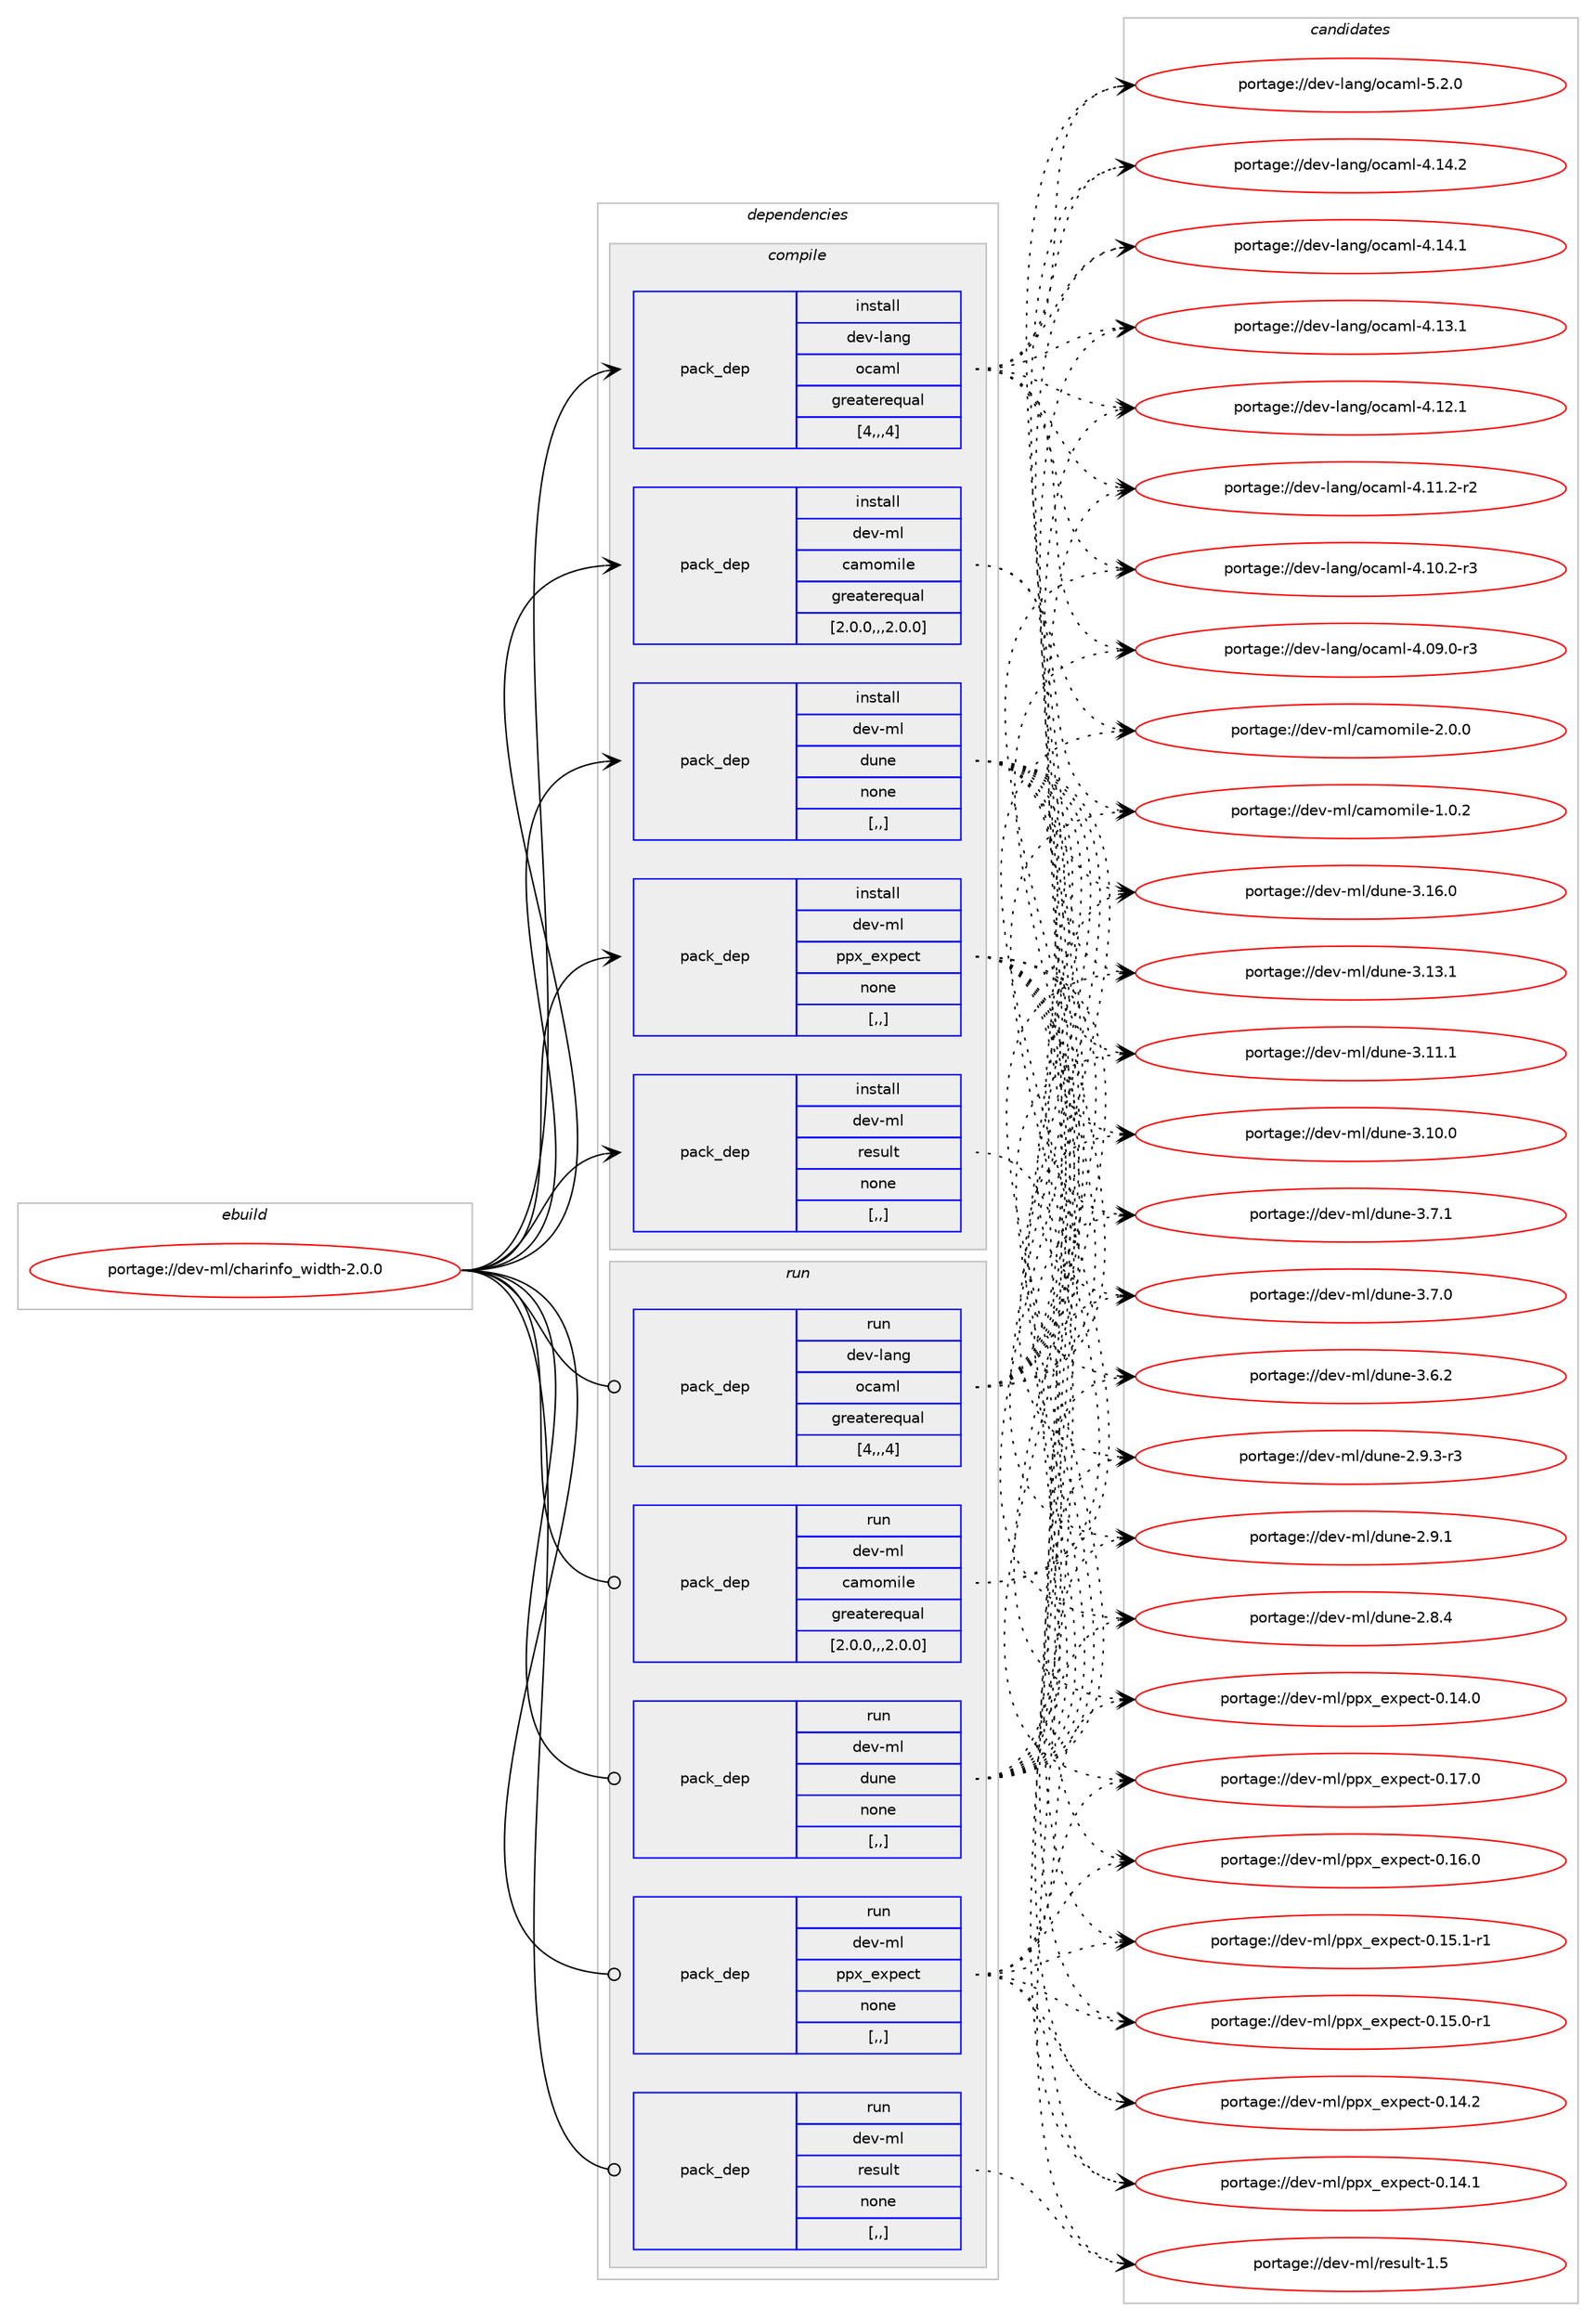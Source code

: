 digraph prolog {

# *************
# Graph options
# *************

newrank=true;
concentrate=true;
compound=true;
graph [rankdir=LR,fontname=Helvetica,fontsize=10,ranksep=1.5];#, ranksep=2.5, nodesep=0.2];
edge  [arrowhead=vee];
node  [fontname=Helvetica,fontsize=10];

# **********
# The ebuild
# **********

subgraph cluster_leftcol {
color=gray;
label=<<i>ebuild</i>>;
id [label="portage://dev-ml/charinfo_width-2.0.0", color=red, width=4, href="../dev-ml/charinfo_width-2.0.0.svg"];
}

# ****************
# The dependencies
# ****************

subgraph cluster_midcol {
color=gray;
label=<<i>dependencies</i>>;
subgraph cluster_compile {
fillcolor="#eeeeee";
style=filled;
label=<<i>compile</i>>;
subgraph pack87675 {
dependency118160 [label=<<TABLE BORDER="0" CELLBORDER="1" CELLSPACING="0" CELLPADDING="4" WIDTH="220"><TR><TD ROWSPAN="6" CELLPADDING="30">pack_dep</TD></TR><TR><TD WIDTH="110">install</TD></TR><TR><TD>dev-lang</TD></TR><TR><TD>ocaml</TD></TR><TR><TD>greaterequal</TD></TR><TR><TD>[4,,,4]</TD></TR></TABLE>>, shape=none, color=blue];
}
id:e -> dependency118160:w [weight=20,style="solid",arrowhead="vee"];
subgraph pack87676 {
dependency118161 [label=<<TABLE BORDER="0" CELLBORDER="1" CELLSPACING="0" CELLPADDING="4" WIDTH="220"><TR><TD ROWSPAN="6" CELLPADDING="30">pack_dep</TD></TR><TR><TD WIDTH="110">install</TD></TR><TR><TD>dev-ml</TD></TR><TR><TD>camomile</TD></TR><TR><TD>greaterequal</TD></TR><TR><TD>[2.0.0,,,2.0.0]</TD></TR></TABLE>>, shape=none, color=blue];
}
id:e -> dependency118161:w [weight=20,style="solid",arrowhead="vee"];
subgraph pack87677 {
dependency118162 [label=<<TABLE BORDER="0" CELLBORDER="1" CELLSPACING="0" CELLPADDING="4" WIDTH="220"><TR><TD ROWSPAN="6" CELLPADDING="30">pack_dep</TD></TR><TR><TD WIDTH="110">install</TD></TR><TR><TD>dev-ml</TD></TR><TR><TD>dune</TD></TR><TR><TD>none</TD></TR><TR><TD>[,,]</TD></TR></TABLE>>, shape=none, color=blue];
}
id:e -> dependency118162:w [weight=20,style="solid",arrowhead="vee"];
subgraph pack87678 {
dependency118163 [label=<<TABLE BORDER="0" CELLBORDER="1" CELLSPACING="0" CELLPADDING="4" WIDTH="220"><TR><TD ROWSPAN="6" CELLPADDING="30">pack_dep</TD></TR><TR><TD WIDTH="110">install</TD></TR><TR><TD>dev-ml</TD></TR><TR><TD>ppx_expect</TD></TR><TR><TD>none</TD></TR><TR><TD>[,,]</TD></TR></TABLE>>, shape=none, color=blue];
}
id:e -> dependency118163:w [weight=20,style="solid",arrowhead="vee"];
subgraph pack87679 {
dependency118164 [label=<<TABLE BORDER="0" CELLBORDER="1" CELLSPACING="0" CELLPADDING="4" WIDTH="220"><TR><TD ROWSPAN="6" CELLPADDING="30">pack_dep</TD></TR><TR><TD WIDTH="110">install</TD></TR><TR><TD>dev-ml</TD></TR><TR><TD>result</TD></TR><TR><TD>none</TD></TR><TR><TD>[,,]</TD></TR></TABLE>>, shape=none, color=blue];
}
id:e -> dependency118164:w [weight=20,style="solid",arrowhead="vee"];
}
subgraph cluster_compileandrun {
fillcolor="#eeeeee";
style=filled;
label=<<i>compile and run</i>>;
}
subgraph cluster_run {
fillcolor="#eeeeee";
style=filled;
label=<<i>run</i>>;
subgraph pack87680 {
dependency118165 [label=<<TABLE BORDER="0" CELLBORDER="1" CELLSPACING="0" CELLPADDING="4" WIDTH="220"><TR><TD ROWSPAN="6" CELLPADDING="30">pack_dep</TD></TR><TR><TD WIDTH="110">run</TD></TR><TR><TD>dev-lang</TD></TR><TR><TD>ocaml</TD></TR><TR><TD>greaterequal</TD></TR><TR><TD>[4,,,4]</TD></TR></TABLE>>, shape=none, color=blue];
}
id:e -> dependency118165:w [weight=20,style="solid",arrowhead="odot"];
subgraph pack87681 {
dependency118166 [label=<<TABLE BORDER="0" CELLBORDER="1" CELLSPACING="0" CELLPADDING="4" WIDTH="220"><TR><TD ROWSPAN="6" CELLPADDING="30">pack_dep</TD></TR><TR><TD WIDTH="110">run</TD></TR><TR><TD>dev-ml</TD></TR><TR><TD>camomile</TD></TR><TR><TD>greaterequal</TD></TR><TR><TD>[2.0.0,,,2.0.0]</TD></TR></TABLE>>, shape=none, color=blue];
}
id:e -> dependency118166:w [weight=20,style="solid",arrowhead="odot"];
subgraph pack87682 {
dependency118167 [label=<<TABLE BORDER="0" CELLBORDER="1" CELLSPACING="0" CELLPADDING="4" WIDTH="220"><TR><TD ROWSPAN="6" CELLPADDING="30">pack_dep</TD></TR><TR><TD WIDTH="110">run</TD></TR><TR><TD>dev-ml</TD></TR><TR><TD>dune</TD></TR><TR><TD>none</TD></TR><TR><TD>[,,]</TD></TR></TABLE>>, shape=none, color=blue];
}
id:e -> dependency118167:w [weight=20,style="solid",arrowhead="odot"];
subgraph pack87683 {
dependency118168 [label=<<TABLE BORDER="0" CELLBORDER="1" CELLSPACING="0" CELLPADDING="4" WIDTH="220"><TR><TD ROWSPAN="6" CELLPADDING="30">pack_dep</TD></TR><TR><TD WIDTH="110">run</TD></TR><TR><TD>dev-ml</TD></TR><TR><TD>ppx_expect</TD></TR><TR><TD>none</TD></TR><TR><TD>[,,]</TD></TR></TABLE>>, shape=none, color=blue];
}
id:e -> dependency118168:w [weight=20,style="solid",arrowhead="odot"];
subgraph pack87684 {
dependency118169 [label=<<TABLE BORDER="0" CELLBORDER="1" CELLSPACING="0" CELLPADDING="4" WIDTH="220"><TR><TD ROWSPAN="6" CELLPADDING="30">pack_dep</TD></TR><TR><TD WIDTH="110">run</TD></TR><TR><TD>dev-ml</TD></TR><TR><TD>result</TD></TR><TR><TD>none</TD></TR><TR><TD>[,,]</TD></TR></TABLE>>, shape=none, color=blue];
}
id:e -> dependency118169:w [weight=20,style="solid",arrowhead="odot"];
}
}

# **************
# The candidates
# **************

subgraph cluster_choices {
rank=same;
color=gray;
label=<<i>candidates</i>>;

subgraph choice87675 {
color=black;
nodesep=1;
choice1001011184510897110103471119997109108455346504648 [label="portage://dev-lang/ocaml-5.2.0", color=red, width=4,href="../dev-lang/ocaml-5.2.0.svg"];
choice100101118451089711010347111999710910845524649524650 [label="portage://dev-lang/ocaml-4.14.2", color=red, width=4,href="../dev-lang/ocaml-4.14.2.svg"];
choice100101118451089711010347111999710910845524649524649 [label="portage://dev-lang/ocaml-4.14.1", color=red, width=4,href="../dev-lang/ocaml-4.14.1.svg"];
choice100101118451089711010347111999710910845524649514649 [label="portage://dev-lang/ocaml-4.13.1", color=red, width=4,href="../dev-lang/ocaml-4.13.1.svg"];
choice100101118451089711010347111999710910845524649504649 [label="portage://dev-lang/ocaml-4.12.1", color=red, width=4,href="../dev-lang/ocaml-4.12.1.svg"];
choice1001011184510897110103471119997109108455246494946504511450 [label="portage://dev-lang/ocaml-4.11.2-r2", color=red, width=4,href="../dev-lang/ocaml-4.11.2-r2.svg"];
choice1001011184510897110103471119997109108455246494846504511451 [label="portage://dev-lang/ocaml-4.10.2-r3", color=red, width=4,href="../dev-lang/ocaml-4.10.2-r3.svg"];
choice1001011184510897110103471119997109108455246485746484511451 [label="portage://dev-lang/ocaml-4.09.0-r3", color=red, width=4,href="../dev-lang/ocaml-4.09.0-r3.svg"];
dependency118160:e -> choice1001011184510897110103471119997109108455346504648:w [style=dotted,weight="100"];
dependency118160:e -> choice100101118451089711010347111999710910845524649524650:w [style=dotted,weight="100"];
dependency118160:e -> choice100101118451089711010347111999710910845524649524649:w [style=dotted,weight="100"];
dependency118160:e -> choice100101118451089711010347111999710910845524649514649:w [style=dotted,weight="100"];
dependency118160:e -> choice100101118451089711010347111999710910845524649504649:w [style=dotted,weight="100"];
dependency118160:e -> choice1001011184510897110103471119997109108455246494946504511450:w [style=dotted,weight="100"];
dependency118160:e -> choice1001011184510897110103471119997109108455246494846504511451:w [style=dotted,weight="100"];
dependency118160:e -> choice1001011184510897110103471119997109108455246485746484511451:w [style=dotted,weight="100"];
}
subgraph choice87676 {
color=black;
nodesep=1;
choice10010111845109108479997109111109105108101455046484648 [label="portage://dev-ml/camomile-2.0.0", color=red, width=4,href="../dev-ml/camomile-2.0.0.svg"];
choice10010111845109108479997109111109105108101454946484650 [label="portage://dev-ml/camomile-1.0.2", color=red, width=4,href="../dev-ml/camomile-1.0.2.svg"];
dependency118161:e -> choice10010111845109108479997109111109105108101455046484648:w [style=dotted,weight="100"];
dependency118161:e -> choice10010111845109108479997109111109105108101454946484650:w [style=dotted,weight="100"];
}
subgraph choice87677 {
color=black;
nodesep=1;
choice100101118451091084710011711010145514649544648 [label="portage://dev-ml/dune-3.16.0", color=red, width=4,href="../dev-ml/dune-3.16.0.svg"];
choice100101118451091084710011711010145514649514649 [label="portage://dev-ml/dune-3.13.1", color=red, width=4,href="../dev-ml/dune-3.13.1.svg"];
choice100101118451091084710011711010145514649494649 [label="portage://dev-ml/dune-3.11.1", color=red, width=4,href="../dev-ml/dune-3.11.1.svg"];
choice100101118451091084710011711010145514649484648 [label="portage://dev-ml/dune-3.10.0", color=red, width=4,href="../dev-ml/dune-3.10.0.svg"];
choice1001011184510910847100117110101455146554649 [label="portage://dev-ml/dune-3.7.1", color=red, width=4,href="../dev-ml/dune-3.7.1.svg"];
choice1001011184510910847100117110101455146554648 [label="portage://dev-ml/dune-3.7.0", color=red, width=4,href="../dev-ml/dune-3.7.0.svg"];
choice1001011184510910847100117110101455146544650 [label="portage://dev-ml/dune-3.6.2", color=red, width=4,href="../dev-ml/dune-3.6.2.svg"];
choice10010111845109108471001171101014550465746514511451 [label="portage://dev-ml/dune-2.9.3-r3", color=red, width=4,href="../dev-ml/dune-2.9.3-r3.svg"];
choice1001011184510910847100117110101455046574649 [label="portage://dev-ml/dune-2.9.1", color=red, width=4,href="../dev-ml/dune-2.9.1.svg"];
choice1001011184510910847100117110101455046564652 [label="portage://dev-ml/dune-2.8.4", color=red, width=4,href="../dev-ml/dune-2.8.4.svg"];
dependency118162:e -> choice100101118451091084710011711010145514649544648:w [style=dotted,weight="100"];
dependency118162:e -> choice100101118451091084710011711010145514649514649:w [style=dotted,weight="100"];
dependency118162:e -> choice100101118451091084710011711010145514649494649:w [style=dotted,weight="100"];
dependency118162:e -> choice100101118451091084710011711010145514649484648:w [style=dotted,weight="100"];
dependency118162:e -> choice1001011184510910847100117110101455146554649:w [style=dotted,weight="100"];
dependency118162:e -> choice1001011184510910847100117110101455146554648:w [style=dotted,weight="100"];
dependency118162:e -> choice1001011184510910847100117110101455146544650:w [style=dotted,weight="100"];
dependency118162:e -> choice10010111845109108471001171101014550465746514511451:w [style=dotted,weight="100"];
dependency118162:e -> choice1001011184510910847100117110101455046574649:w [style=dotted,weight="100"];
dependency118162:e -> choice1001011184510910847100117110101455046564652:w [style=dotted,weight="100"];
}
subgraph choice87678 {
color=black;
nodesep=1;
choice1001011184510910847112112120951011201121019911645484649554648 [label="portage://dev-ml/ppx_expect-0.17.0", color=red, width=4,href="../dev-ml/ppx_expect-0.17.0.svg"];
choice1001011184510910847112112120951011201121019911645484649544648 [label="portage://dev-ml/ppx_expect-0.16.0", color=red, width=4,href="../dev-ml/ppx_expect-0.16.0.svg"];
choice10010111845109108471121121209510112011210199116454846495346494511449 [label="portage://dev-ml/ppx_expect-0.15.1-r1", color=red, width=4,href="../dev-ml/ppx_expect-0.15.1-r1.svg"];
choice10010111845109108471121121209510112011210199116454846495346484511449 [label="portage://dev-ml/ppx_expect-0.15.0-r1", color=red, width=4,href="../dev-ml/ppx_expect-0.15.0-r1.svg"];
choice1001011184510910847112112120951011201121019911645484649524650 [label="portage://dev-ml/ppx_expect-0.14.2", color=red, width=4,href="../dev-ml/ppx_expect-0.14.2.svg"];
choice1001011184510910847112112120951011201121019911645484649524649 [label="portage://dev-ml/ppx_expect-0.14.1", color=red, width=4,href="../dev-ml/ppx_expect-0.14.1.svg"];
choice1001011184510910847112112120951011201121019911645484649524648 [label="portage://dev-ml/ppx_expect-0.14.0", color=red, width=4,href="../dev-ml/ppx_expect-0.14.0.svg"];
dependency118163:e -> choice1001011184510910847112112120951011201121019911645484649554648:w [style=dotted,weight="100"];
dependency118163:e -> choice1001011184510910847112112120951011201121019911645484649544648:w [style=dotted,weight="100"];
dependency118163:e -> choice10010111845109108471121121209510112011210199116454846495346494511449:w [style=dotted,weight="100"];
dependency118163:e -> choice10010111845109108471121121209510112011210199116454846495346484511449:w [style=dotted,weight="100"];
dependency118163:e -> choice1001011184510910847112112120951011201121019911645484649524650:w [style=dotted,weight="100"];
dependency118163:e -> choice1001011184510910847112112120951011201121019911645484649524649:w [style=dotted,weight="100"];
dependency118163:e -> choice1001011184510910847112112120951011201121019911645484649524648:w [style=dotted,weight="100"];
}
subgraph choice87679 {
color=black;
nodesep=1;
choice100101118451091084711410111511710811645494653 [label="portage://dev-ml/result-1.5", color=red, width=4,href="../dev-ml/result-1.5.svg"];
dependency118164:e -> choice100101118451091084711410111511710811645494653:w [style=dotted,weight="100"];
}
subgraph choice87680 {
color=black;
nodesep=1;
choice1001011184510897110103471119997109108455346504648 [label="portage://dev-lang/ocaml-5.2.0", color=red, width=4,href="../dev-lang/ocaml-5.2.0.svg"];
choice100101118451089711010347111999710910845524649524650 [label="portage://dev-lang/ocaml-4.14.2", color=red, width=4,href="../dev-lang/ocaml-4.14.2.svg"];
choice100101118451089711010347111999710910845524649524649 [label="portage://dev-lang/ocaml-4.14.1", color=red, width=4,href="../dev-lang/ocaml-4.14.1.svg"];
choice100101118451089711010347111999710910845524649514649 [label="portage://dev-lang/ocaml-4.13.1", color=red, width=4,href="../dev-lang/ocaml-4.13.1.svg"];
choice100101118451089711010347111999710910845524649504649 [label="portage://dev-lang/ocaml-4.12.1", color=red, width=4,href="../dev-lang/ocaml-4.12.1.svg"];
choice1001011184510897110103471119997109108455246494946504511450 [label="portage://dev-lang/ocaml-4.11.2-r2", color=red, width=4,href="../dev-lang/ocaml-4.11.2-r2.svg"];
choice1001011184510897110103471119997109108455246494846504511451 [label="portage://dev-lang/ocaml-4.10.2-r3", color=red, width=4,href="../dev-lang/ocaml-4.10.2-r3.svg"];
choice1001011184510897110103471119997109108455246485746484511451 [label="portage://dev-lang/ocaml-4.09.0-r3", color=red, width=4,href="../dev-lang/ocaml-4.09.0-r3.svg"];
dependency118165:e -> choice1001011184510897110103471119997109108455346504648:w [style=dotted,weight="100"];
dependency118165:e -> choice100101118451089711010347111999710910845524649524650:w [style=dotted,weight="100"];
dependency118165:e -> choice100101118451089711010347111999710910845524649524649:w [style=dotted,weight="100"];
dependency118165:e -> choice100101118451089711010347111999710910845524649514649:w [style=dotted,weight="100"];
dependency118165:e -> choice100101118451089711010347111999710910845524649504649:w [style=dotted,weight="100"];
dependency118165:e -> choice1001011184510897110103471119997109108455246494946504511450:w [style=dotted,weight="100"];
dependency118165:e -> choice1001011184510897110103471119997109108455246494846504511451:w [style=dotted,weight="100"];
dependency118165:e -> choice1001011184510897110103471119997109108455246485746484511451:w [style=dotted,weight="100"];
}
subgraph choice87681 {
color=black;
nodesep=1;
choice10010111845109108479997109111109105108101455046484648 [label="portage://dev-ml/camomile-2.0.0", color=red, width=4,href="../dev-ml/camomile-2.0.0.svg"];
choice10010111845109108479997109111109105108101454946484650 [label="portage://dev-ml/camomile-1.0.2", color=red, width=4,href="../dev-ml/camomile-1.0.2.svg"];
dependency118166:e -> choice10010111845109108479997109111109105108101455046484648:w [style=dotted,weight="100"];
dependency118166:e -> choice10010111845109108479997109111109105108101454946484650:w [style=dotted,weight="100"];
}
subgraph choice87682 {
color=black;
nodesep=1;
choice100101118451091084710011711010145514649544648 [label="portage://dev-ml/dune-3.16.0", color=red, width=4,href="../dev-ml/dune-3.16.0.svg"];
choice100101118451091084710011711010145514649514649 [label="portage://dev-ml/dune-3.13.1", color=red, width=4,href="../dev-ml/dune-3.13.1.svg"];
choice100101118451091084710011711010145514649494649 [label="portage://dev-ml/dune-3.11.1", color=red, width=4,href="../dev-ml/dune-3.11.1.svg"];
choice100101118451091084710011711010145514649484648 [label="portage://dev-ml/dune-3.10.0", color=red, width=4,href="../dev-ml/dune-3.10.0.svg"];
choice1001011184510910847100117110101455146554649 [label="portage://dev-ml/dune-3.7.1", color=red, width=4,href="../dev-ml/dune-3.7.1.svg"];
choice1001011184510910847100117110101455146554648 [label="portage://dev-ml/dune-3.7.0", color=red, width=4,href="../dev-ml/dune-3.7.0.svg"];
choice1001011184510910847100117110101455146544650 [label="portage://dev-ml/dune-3.6.2", color=red, width=4,href="../dev-ml/dune-3.6.2.svg"];
choice10010111845109108471001171101014550465746514511451 [label="portage://dev-ml/dune-2.9.3-r3", color=red, width=4,href="../dev-ml/dune-2.9.3-r3.svg"];
choice1001011184510910847100117110101455046574649 [label="portage://dev-ml/dune-2.9.1", color=red, width=4,href="../dev-ml/dune-2.9.1.svg"];
choice1001011184510910847100117110101455046564652 [label="portage://dev-ml/dune-2.8.4", color=red, width=4,href="../dev-ml/dune-2.8.4.svg"];
dependency118167:e -> choice100101118451091084710011711010145514649544648:w [style=dotted,weight="100"];
dependency118167:e -> choice100101118451091084710011711010145514649514649:w [style=dotted,weight="100"];
dependency118167:e -> choice100101118451091084710011711010145514649494649:w [style=dotted,weight="100"];
dependency118167:e -> choice100101118451091084710011711010145514649484648:w [style=dotted,weight="100"];
dependency118167:e -> choice1001011184510910847100117110101455146554649:w [style=dotted,weight="100"];
dependency118167:e -> choice1001011184510910847100117110101455146554648:w [style=dotted,weight="100"];
dependency118167:e -> choice1001011184510910847100117110101455146544650:w [style=dotted,weight="100"];
dependency118167:e -> choice10010111845109108471001171101014550465746514511451:w [style=dotted,weight="100"];
dependency118167:e -> choice1001011184510910847100117110101455046574649:w [style=dotted,weight="100"];
dependency118167:e -> choice1001011184510910847100117110101455046564652:w [style=dotted,weight="100"];
}
subgraph choice87683 {
color=black;
nodesep=1;
choice1001011184510910847112112120951011201121019911645484649554648 [label="portage://dev-ml/ppx_expect-0.17.0", color=red, width=4,href="../dev-ml/ppx_expect-0.17.0.svg"];
choice1001011184510910847112112120951011201121019911645484649544648 [label="portage://dev-ml/ppx_expect-0.16.0", color=red, width=4,href="../dev-ml/ppx_expect-0.16.0.svg"];
choice10010111845109108471121121209510112011210199116454846495346494511449 [label="portage://dev-ml/ppx_expect-0.15.1-r1", color=red, width=4,href="../dev-ml/ppx_expect-0.15.1-r1.svg"];
choice10010111845109108471121121209510112011210199116454846495346484511449 [label="portage://dev-ml/ppx_expect-0.15.0-r1", color=red, width=4,href="../dev-ml/ppx_expect-0.15.0-r1.svg"];
choice1001011184510910847112112120951011201121019911645484649524650 [label="portage://dev-ml/ppx_expect-0.14.2", color=red, width=4,href="../dev-ml/ppx_expect-0.14.2.svg"];
choice1001011184510910847112112120951011201121019911645484649524649 [label="portage://dev-ml/ppx_expect-0.14.1", color=red, width=4,href="../dev-ml/ppx_expect-0.14.1.svg"];
choice1001011184510910847112112120951011201121019911645484649524648 [label="portage://dev-ml/ppx_expect-0.14.0", color=red, width=4,href="../dev-ml/ppx_expect-0.14.0.svg"];
dependency118168:e -> choice1001011184510910847112112120951011201121019911645484649554648:w [style=dotted,weight="100"];
dependency118168:e -> choice1001011184510910847112112120951011201121019911645484649544648:w [style=dotted,weight="100"];
dependency118168:e -> choice10010111845109108471121121209510112011210199116454846495346494511449:w [style=dotted,weight="100"];
dependency118168:e -> choice10010111845109108471121121209510112011210199116454846495346484511449:w [style=dotted,weight="100"];
dependency118168:e -> choice1001011184510910847112112120951011201121019911645484649524650:w [style=dotted,weight="100"];
dependency118168:e -> choice1001011184510910847112112120951011201121019911645484649524649:w [style=dotted,weight="100"];
dependency118168:e -> choice1001011184510910847112112120951011201121019911645484649524648:w [style=dotted,weight="100"];
}
subgraph choice87684 {
color=black;
nodesep=1;
choice100101118451091084711410111511710811645494653 [label="portage://dev-ml/result-1.5", color=red, width=4,href="../dev-ml/result-1.5.svg"];
dependency118169:e -> choice100101118451091084711410111511710811645494653:w [style=dotted,weight="100"];
}
}

}
